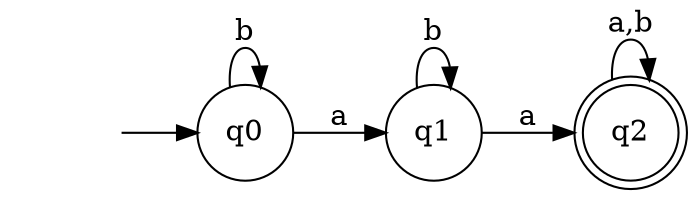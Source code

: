 digraph G {
    rankdir=LR;
    node [shape=doublecircle]; q2;
    node [shape=circle] q0, q1;

    q0 -> q0 [label="b"];
    q0 -> q1 [label="a"];
    q1 -> q1 [label="b"];
    q1 -> q2 [label="a"];
    q2 -> q2 [label="a,b"];
    node [shape=none label=""] 0;
    0 -> q0;
}